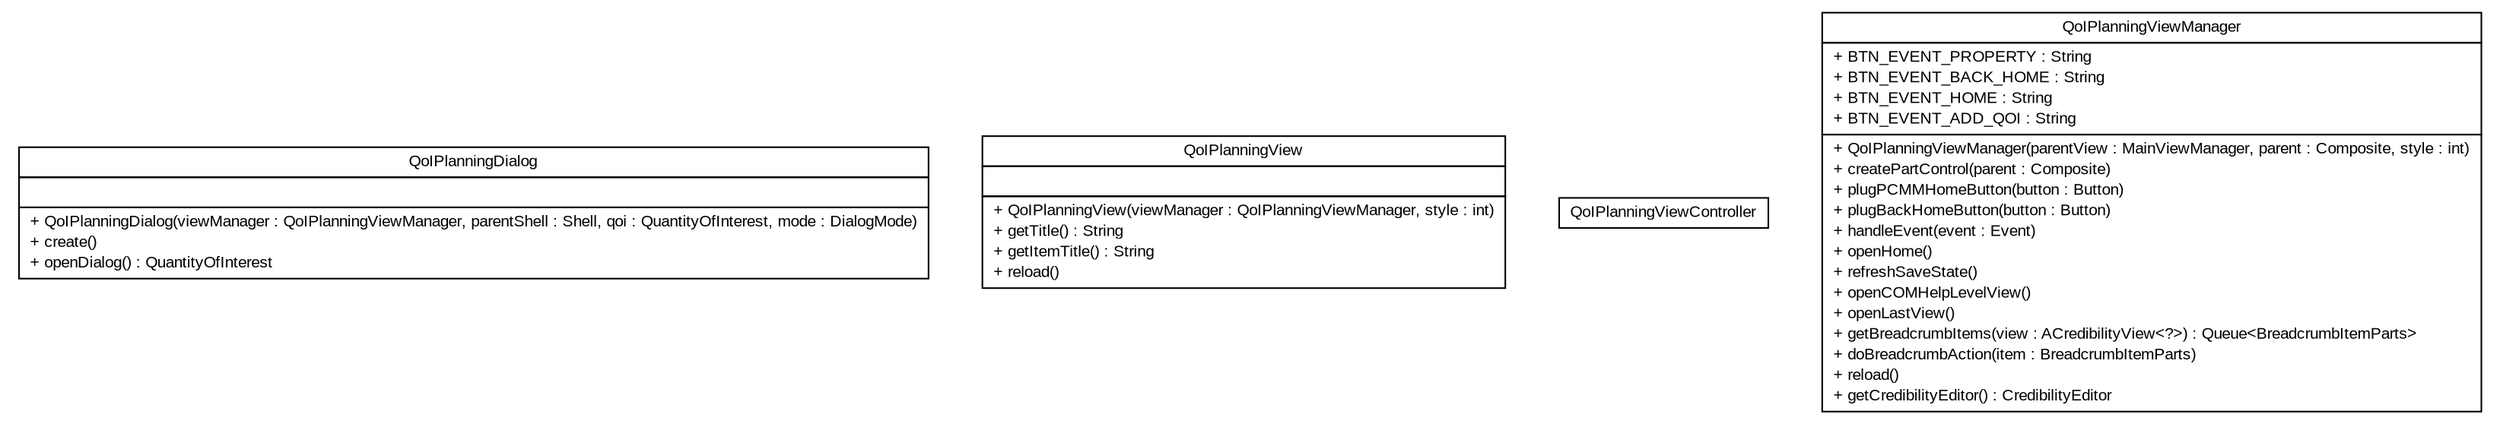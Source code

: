 #!/usr/local/bin/dot
#
# Class diagram 
# Generated by UMLGraph version R5_6-24-gf6e263 (http://www.umlgraph.org/)
#

digraph G {
	edge [fontname="arial",fontsize=10,labelfontname="arial",labelfontsize=10];
	node [fontname="arial",fontsize=10,shape=plaintext];
	nodesep=0.25;
	ranksep=0.5;
	// gov.sandia.cf.parts.ui.qoiplanning.QoIPlanningDialog
	c27439 [label=<<table title="gov.sandia.cf.parts.ui.qoiplanning.QoIPlanningDialog" border="0" cellborder="1" cellspacing="0" cellpadding="2" port="p" href="./QoIPlanningDialog.html">
		<tr><td><table border="0" cellspacing="0" cellpadding="1">
<tr><td align="center" balign="center"> QoIPlanningDialog </td></tr>
		</table></td></tr>
		<tr><td><table border="0" cellspacing="0" cellpadding="1">
<tr><td align="left" balign="left">  </td></tr>
		</table></td></tr>
		<tr><td><table border="0" cellspacing="0" cellpadding="1">
<tr><td align="left" balign="left"> + QoIPlanningDialog(viewManager : QoIPlanningViewManager, parentShell : Shell, qoi : QuantityOfInterest, mode : DialogMode) </td></tr>
<tr><td align="left" balign="left"> + create() </td></tr>
<tr><td align="left" balign="left"> + openDialog() : QuantityOfInterest </td></tr>
		</table></td></tr>
		</table>>, URL="./QoIPlanningDialog.html", fontname="arial", fontcolor="black", fontsize=10.0];
	// gov.sandia.cf.parts.ui.qoiplanning.QoIPlanningView
	c27440 [label=<<table title="gov.sandia.cf.parts.ui.qoiplanning.QoIPlanningView" border="0" cellborder="1" cellspacing="0" cellpadding="2" port="p" href="./QoIPlanningView.html">
		<tr><td><table border="0" cellspacing="0" cellpadding="1">
<tr><td align="center" balign="center"> QoIPlanningView </td></tr>
		</table></td></tr>
		<tr><td><table border="0" cellspacing="0" cellpadding="1">
<tr><td align="left" balign="left">  </td></tr>
		</table></td></tr>
		<tr><td><table border="0" cellspacing="0" cellpadding="1">
<tr><td align="left" balign="left"> + QoIPlanningView(viewManager : QoIPlanningViewManager, style : int) </td></tr>
<tr><td align="left" balign="left"> + getTitle() : String </td></tr>
<tr><td align="left" balign="left"> + getItemTitle() : String </td></tr>
<tr><td align="left" balign="left"> + reload() </td></tr>
		</table></td></tr>
		</table>>, URL="./QoIPlanningView.html", fontname="arial", fontcolor="black", fontsize=10.0];
	// gov.sandia.cf.parts.ui.qoiplanning.QoIPlanningViewController
	c27441 [label=<<table title="gov.sandia.cf.parts.ui.qoiplanning.QoIPlanningViewController" border="0" cellborder="1" cellspacing="0" cellpadding="2" port="p" href="./QoIPlanningViewController.html">
		<tr><td><table border="0" cellspacing="0" cellpadding="1">
<tr><td align="center" balign="center"> QoIPlanningViewController </td></tr>
		</table></td></tr>
		</table>>, URL="./QoIPlanningViewController.html", fontname="arial", fontcolor="black", fontsize=10.0];
	// gov.sandia.cf.parts.ui.qoiplanning.QoIPlanningViewManager
	c27442 [label=<<table title="gov.sandia.cf.parts.ui.qoiplanning.QoIPlanningViewManager" border="0" cellborder="1" cellspacing="0" cellpadding="2" port="p" href="./QoIPlanningViewManager.html">
		<tr><td><table border="0" cellspacing="0" cellpadding="1">
<tr><td align="center" balign="center"> QoIPlanningViewManager </td></tr>
		</table></td></tr>
		<tr><td><table border="0" cellspacing="0" cellpadding="1">
<tr><td align="left" balign="left"> + BTN_EVENT_PROPERTY : String </td></tr>
<tr><td align="left" balign="left"> + BTN_EVENT_BACK_HOME : String </td></tr>
<tr><td align="left" balign="left"> + BTN_EVENT_HOME : String </td></tr>
<tr><td align="left" balign="left"> + BTN_EVENT_ADD_QOI : String </td></tr>
		</table></td></tr>
		<tr><td><table border="0" cellspacing="0" cellpadding="1">
<tr><td align="left" balign="left"> + QoIPlanningViewManager(parentView : MainViewManager, parent : Composite, style : int) </td></tr>
<tr><td align="left" balign="left"> + createPartControl(parent : Composite) </td></tr>
<tr><td align="left" balign="left"> + plugPCMMHomeButton(button : Button) </td></tr>
<tr><td align="left" balign="left"> + plugBackHomeButton(button : Button) </td></tr>
<tr><td align="left" balign="left"> + handleEvent(event : Event) </td></tr>
<tr><td align="left" balign="left"> + openHome() </td></tr>
<tr><td align="left" balign="left"> + refreshSaveState() </td></tr>
<tr><td align="left" balign="left"> + openCOMHelpLevelView() </td></tr>
<tr><td align="left" balign="left"> + openLastView() </td></tr>
<tr><td align="left" balign="left"> + getBreadcrumbItems(view : ACredibilityView&lt;?&gt;) : Queue&lt;BreadcrumbItemParts&gt; </td></tr>
<tr><td align="left" balign="left"> + doBreadcrumbAction(item : BreadcrumbItemParts) </td></tr>
<tr><td align="left" balign="left"> + reload() </td></tr>
<tr><td align="left" balign="left"> + getCredibilityEditor() : CredibilityEditor </td></tr>
		</table></td></tr>
		</table>>, URL="./QoIPlanningViewManager.html", fontname="arial", fontcolor="black", fontsize=10.0];
}

